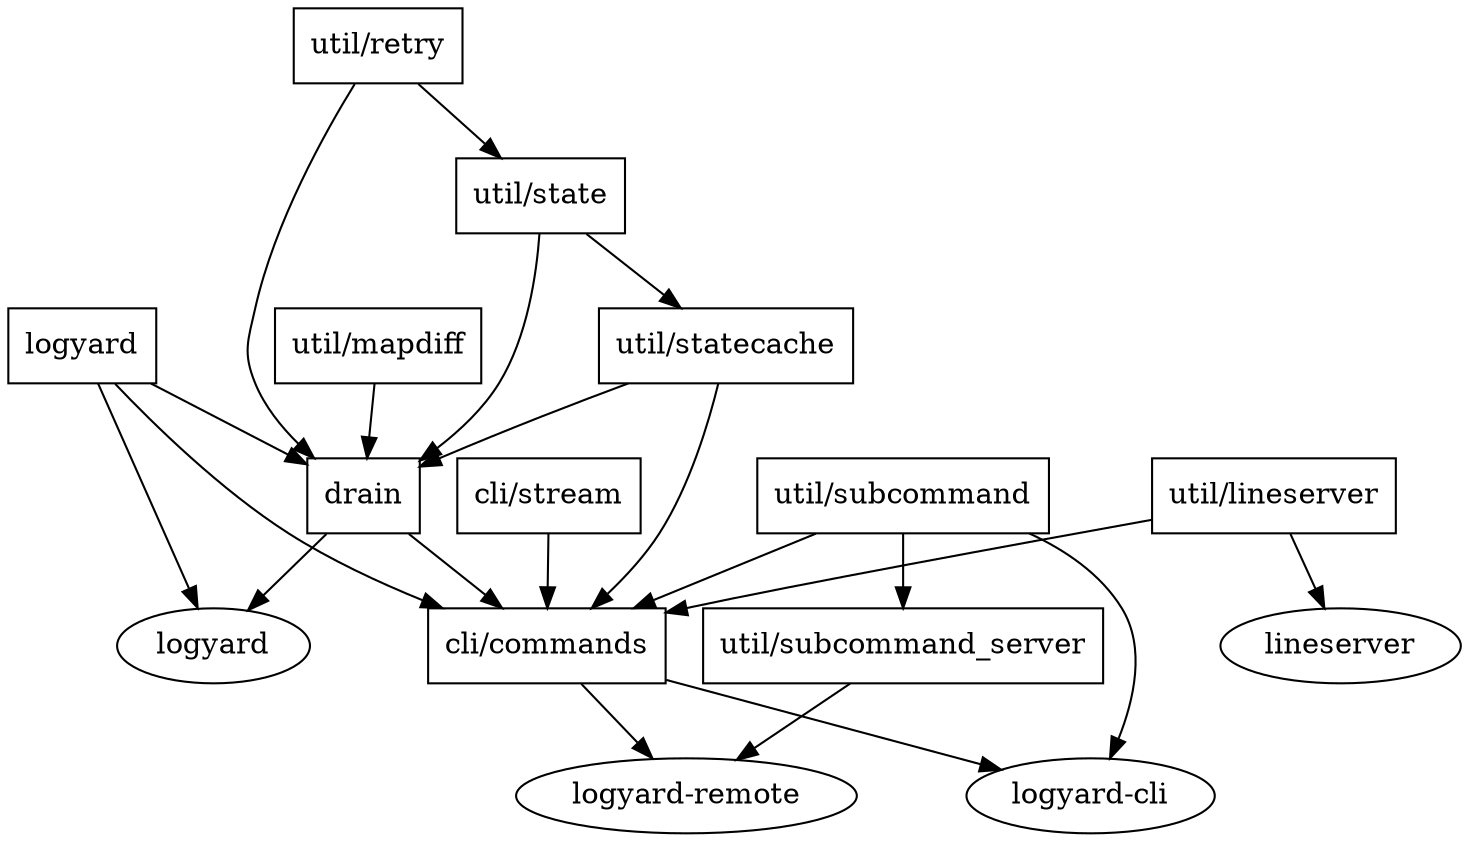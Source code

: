 strict digraph {
	// applications
	a_logyard		[shape="ellipse", label="logyard"];		//*
	a_logyard_cli		[shape="ellipse", label="logyard-cli"];		//*
	a_logyard_remote	[shape="ellipse", label="logyard-remote"];	//*
	a_lineserver		[shape="ellipse", label="lineserver"];		//*

	// logyard packages
	p_commands		[shape="box", label="cli/commands"];		//*
	p_stream		[shape="box", label="cli/stream"];		//*-
	p_logyard		[shape="box", label="logyard"];			//*
	p_drain			[shape="box", label="drain"];			//*
	p_retry			[shape="box", label="util/retry"];		//*-
	p_subcommand_server	[shape="box", label="util/subcommand_server"];	//*
	p_subcommand		[shape="box", label="util/subcommand"];		//*-
	p_lineserver		[shape="box", label="util/lineserver"];		//*-
	p_mapdiff		[shape="box", label="util/mapdiff"];		//*-
	p_state			[shape="box", label="util/state"];		//*
	p_statecache		[shape="box", label="util/statecache"];		//*


	// A -> B <=> B reqires (makes use of) A

	p_logyard	->	a_logyard
	p_drain		->	a_logyard

	p_commands	->	a_logyard_cli
	p_subcommand	->	a_logyard_cli

	p_commands		->	a_logyard_remote
	p_subcommand_server	->	a_logyard_remote

	p_lineserver	->	a_lineserver

	p_logyard	->	p_drain
	p_mapdiff	->	p_drain
	p_retry		->	p_drain
	p_state		->	p_drain
	p_statecache	->	p_drain

	p_subcommand	->	p_commands
	p_logyard	->	p_commands
	p_drain		->	p_commands
	p_statecache	->	p_commands
	p_stream	->	p_commands
	p_lineserver	->	p_commands

	p_subcommand	->	p_subcommand_server

	p_state		->	p_statecache

	p_retry		->	p_state
}
